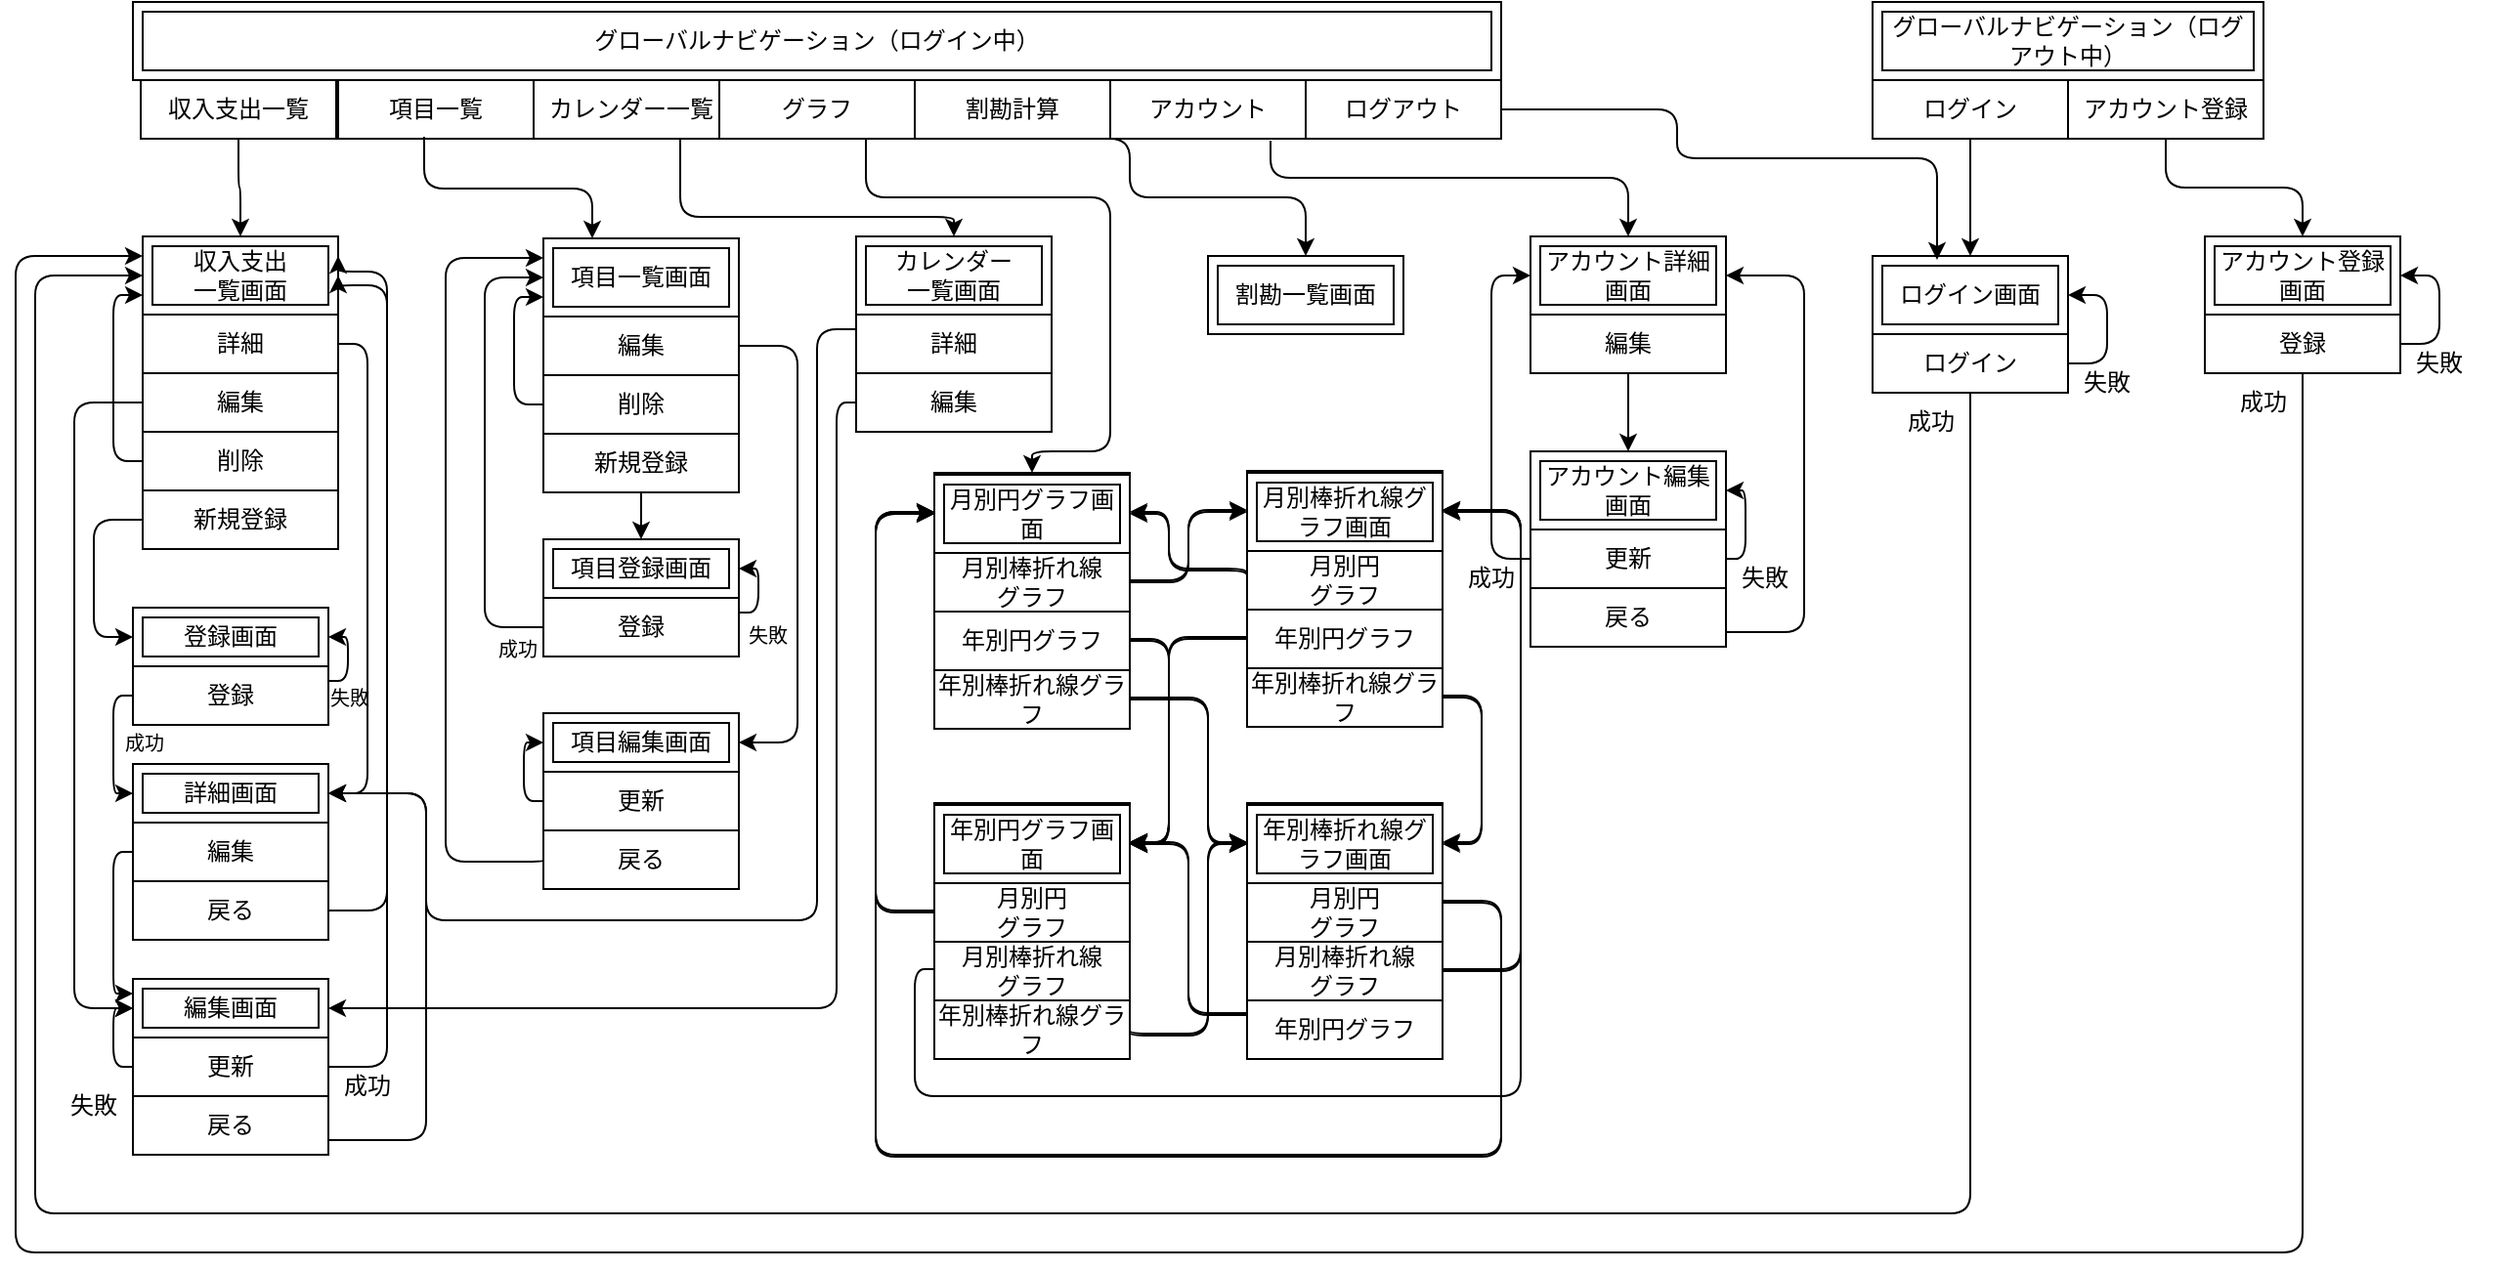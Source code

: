 <mxfile>
    <diagram id="N454-8VAuFk8PnKRWTRi" name="Page-1">
        <mxGraphModel dx="1062" dy="475" grid="1" gridSize="10" guides="1" tooltips="1" connect="1" arrows="1" fold="1" page="1" pageScale="1" pageWidth="850" pageHeight="1100" math="0" shadow="0">
            <root>
                <mxCell id="0"/>
                <mxCell id="1" parent="0"/>
                <mxCell id="13" value="項目一覧" style="whiteSpace=wrap;html=1;align=center;" parent="1" vertex="1">
                    <mxGeometry x="175" y="40" width="100" height="30" as="geometry"/>
                </mxCell>
                <mxCell id="15" value="カレンダー一覧" style="whiteSpace=wrap;html=1;align=center;" parent="1" vertex="1">
                    <mxGeometry x="275" y="40" width="100" height="30" as="geometry"/>
                </mxCell>
                <mxCell id="16" value="グラフ" style="whiteSpace=wrap;html=1;align=center;" parent="1" vertex="1">
                    <mxGeometry x="370" y="40" width="100" height="30" as="geometry"/>
                </mxCell>
                <mxCell id="17" value="アカウント" style="whiteSpace=wrap;html=1;align=center;" parent="1" vertex="1">
                    <mxGeometry x="570" y="40" width="100" height="30" as="geometry"/>
                </mxCell>
                <mxCell id="20" value="詳細" style="whiteSpace=wrap;html=1;align=center;" parent="1" vertex="1">
                    <mxGeometry x="75" y="160" width="100" height="30" as="geometry"/>
                </mxCell>
                <mxCell id="21" value="収入支出&lt;br&gt;一覧画面" style="shape=ext;margin=3;double=1;whiteSpace=wrap;html=1;align=center;" parent="1" vertex="1">
                    <mxGeometry x="75" y="120" width="100" height="40" as="geometry"/>
                </mxCell>
                <mxCell id="23" value="グローバルナビゲーション（ログイン中）" style="shape=ext;margin=3;double=1;whiteSpace=wrap;html=1;align=center;" parent="1" vertex="1">
                    <mxGeometry x="70" width="700" height="40" as="geometry"/>
                </mxCell>
                <mxCell id="24" value="編集" style="whiteSpace=wrap;html=1;align=center;" parent="1" vertex="1">
                    <mxGeometry x="75" y="190" width="100" height="30" as="geometry"/>
                </mxCell>
                <mxCell id="25" value="削除" style="whiteSpace=wrap;html=1;align=center;" parent="1" vertex="1">
                    <mxGeometry x="75" y="220" width="100" height="30" as="geometry"/>
                </mxCell>
                <mxCell id="28" value="編集" style="whiteSpace=wrap;html=1;align=center;" parent="1" vertex="1">
                    <mxGeometry x="70" y="420" width="100" height="30" as="geometry"/>
                </mxCell>
                <mxCell id="29" value="詳細画面" style="shape=ext;margin=3;double=1;whiteSpace=wrap;html=1;align=center;" parent="1" vertex="1">
                    <mxGeometry x="70" y="390" width="100" height="30" as="geometry"/>
                </mxCell>
                <mxCell id="30" value="更新" style="whiteSpace=wrap;html=1;align=center;" parent="1" vertex="1">
                    <mxGeometry x="70" y="530" width="100" height="30" as="geometry"/>
                </mxCell>
                <mxCell id="31" value="編集画面" style="shape=ext;margin=3;double=1;whiteSpace=wrap;html=1;align=center;" parent="1" vertex="1">
                    <mxGeometry x="70" y="500" width="100" height="30" as="geometry"/>
                </mxCell>
                <mxCell id="32" value="戻る" style="whiteSpace=wrap;html=1;align=center;" parent="1" vertex="1">
                    <mxGeometry x="70" y="560" width="100" height="30" as="geometry"/>
                </mxCell>
                <mxCell id="37" value="" style="endArrow=classic;html=1;exitX=0.5;exitY=1;exitDx=0;exitDy=0;entryX=0.5;entryY=0;entryDx=0;entryDy=0;edgeStyle=orthogonalEdgeStyle;" parent="1" source="183" target="21" edge="1">
                    <mxGeometry width="50" height="50" relative="1" as="geometry">
                        <mxPoint x="270" y="290" as="sourcePoint"/>
                        <mxPoint x="320" y="240" as="targetPoint"/>
                    </mxGeometry>
                </mxCell>
                <mxCell id="38" value="" style="endArrow=classic;html=1;exitX=1;exitY=0.5;exitDx=0;exitDy=0;entryX=1;entryY=0.5;entryDx=0;entryDy=0;edgeStyle=orthogonalEdgeStyle;" parent="1" source="20" target="29" edge="1">
                    <mxGeometry width="50" height="50" relative="1" as="geometry">
                        <mxPoint x="235" y="80" as="sourcePoint"/>
                        <mxPoint x="135" y="140" as="targetPoint"/>
                        <Array as="points">
                            <mxPoint x="190" y="175"/>
                            <mxPoint x="190" y="405"/>
                        </Array>
                    </mxGeometry>
                </mxCell>
                <mxCell id="45" value="" style="endArrow=classic;html=1;exitX=1;exitY=0.5;exitDx=0;exitDy=0;entryX=1;entryY=0.5;entryDx=0;entryDy=0;edgeStyle=orthogonalEdgeStyle;" parent="1" source="30" target="21" edge="1">
                    <mxGeometry width="50" height="50" relative="1" as="geometry">
                        <mxPoint x="235" y="80" as="sourcePoint"/>
                        <mxPoint x="135" y="140" as="targetPoint"/>
                        <Array as="points">
                            <mxPoint x="200" y="545"/>
                            <mxPoint x="200" y="145"/>
                        </Array>
                    </mxGeometry>
                </mxCell>
                <mxCell id="46" value="戻る" style="whiteSpace=wrap;html=1;align=center;" parent="1" vertex="1">
                    <mxGeometry x="70" y="450" width="100" height="30" as="geometry"/>
                </mxCell>
                <mxCell id="47" value="" style="endArrow=classic;html=1;exitX=0;exitY=0.5;exitDx=0;exitDy=0;entryX=0;entryY=0.5;entryDx=0;entryDy=0;edgeStyle=orthogonalEdgeStyle;" parent="1" source="24" target="31" edge="1">
                    <mxGeometry width="50" height="50" relative="1" as="geometry">
                        <mxPoint x="235" y="80" as="sourcePoint"/>
                        <mxPoint x="135" y="140" as="targetPoint"/>
                        <Array as="points">
                            <mxPoint x="40" y="205"/>
                            <mxPoint x="40" y="515"/>
                        </Array>
                    </mxGeometry>
                </mxCell>
                <mxCell id="50" value="" style="endArrow=classic;html=1;exitX=0;exitY=0.5;exitDx=0;exitDy=0;entryX=0;entryY=0.25;entryDx=0;entryDy=0;edgeStyle=orthogonalEdgeStyle;" parent="1" source="28" target="31" edge="1">
                    <mxGeometry width="50" height="50" relative="1" as="geometry">
                        <mxPoint x="235" y="110" as="sourcePoint"/>
                        <mxPoint x="135" y="170" as="targetPoint"/>
                    </mxGeometry>
                </mxCell>
                <mxCell id="52" value="" style="endArrow=classic;html=1;exitX=1;exitY=0.5;exitDx=0;exitDy=0;entryX=1;entryY=0.25;entryDx=0;entryDy=0;edgeStyle=orthogonalEdgeStyle;" parent="1" source="46" target="21" edge="1">
                    <mxGeometry width="50" height="50" relative="1" as="geometry">
                        <mxPoint x="235" y="80" as="sourcePoint"/>
                        <mxPoint x="135" y="140" as="targetPoint"/>
                        <Array as="points">
                            <mxPoint x="200" y="465"/>
                            <mxPoint x="200" y="138"/>
                        </Array>
                    </mxGeometry>
                </mxCell>
                <mxCell id="54" value="失敗" style="text;html=1;strokeColor=none;fillColor=none;align=center;verticalAlign=middle;whiteSpace=wrap;rounded=0;" parent="1" vertex="1">
                    <mxGeometry x="20" y="550" width="60" height="30" as="geometry"/>
                </mxCell>
                <mxCell id="56" value="成功" style="text;html=1;strokeColor=none;fillColor=none;align=center;verticalAlign=middle;whiteSpace=wrap;rounded=0;" parent="1" vertex="1">
                    <mxGeometry x="160" y="540" width="60" height="30" as="geometry"/>
                </mxCell>
                <mxCell id="61" value="新規登録" style="whiteSpace=wrap;html=1;align=center;" parent="1" vertex="1">
                    <mxGeometry x="75" y="250" width="100" height="30" as="geometry"/>
                </mxCell>
                <mxCell id="62" value="" style="endArrow=classic;html=1;exitX=0;exitY=0.5;exitDx=0;exitDy=0;entryX=0;entryY=0.5;entryDx=0;entryDy=0;edgeStyle=orthogonalEdgeStyle;" parent="1" source="61" target="58" edge="1">
                    <mxGeometry width="50" height="50" relative="1" as="geometry">
                        <mxPoint x="235" y="80" as="sourcePoint"/>
                        <mxPoint x="135" y="140" as="targetPoint"/>
                        <Array as="points">
                            <mxPoint x="50" y="265"/>
                            <mxPoint x="50" y="325"/>
                        </Array>
                    </mxGeometry>
                </mxCell>
                <mxCell id="63" value="" style="endArrow=classic;html=1;exitX=0;exitY=0.5;exitDx=0;exitDy=0;entryX=0;entryY=0.5;entryDx=0;entryDy=0;edgeStyle=orthogonalEdgeStyle;" parent="1" source="57" target="29" edge="1">
                    <mxGeometry width="50" height="50" relative="1" as="geometry">
                        <mxPoint x="235" y="80" as="sourcePoint"/>
                        <mxPoint x="135" y="140" as="targetPoint"/>
                    </mxGeometry>
                </mxCell>
                <mxCell id="65" value="" style="endArrow=classic;html=1;entryX=1;entryY=0.5;entryDx=0;entryDy=0;edgeStyle=orthogonalEdgeStyle;exitX=1;exitY=0.75;exitDx=0;exitDy=0;" parent="1" source="32" target="29" edge="1">
                    <mxGeometry width="50" height="50" relative="1" as="geometry">
                        <mxPoint x="235" y="510" as="sourcePoint"/>
                        <mxPoint x="135" y="140" as="targetPoint"/>
                        <Array as="points">
                            <mxPoint x="220" y="583"/>
                            <mxPoint x="220" y="405"/>
                        </Array>
                    </mxGeometry>
                </mxCell>
                <mxCell id="66" value="" style="endArrow=classic;html=1;exitX=0;exitY=0.5;exitDx=0;exitDy=0;entryX=0;entryY=0.5;entryDx=0;entryDy=0;edgeStyle=orthogonalEdgeStyle;" parent="1" source="30" target="31" edge="1">
                    <mxGeometry width="50" height="50" relative="1" as="geometry">
                        <mxPoint x="235" y="80" as="sourcePoint"/>
                        <mxPoint x="135" y="140" as="targetPoint"/>
                    </mxGeometry>
                </mxCell>
                <mxCell id="97" value="カレンダー&lt;br&gt;一覧画面" style="shape=ext;margin=3;double=1;whiteSpace=wrap;html=1;align=center;" parent="1" vertex="1">
                    <mxGeometry x="440" y="120" width="100" height="40" as="geometry"/>
                </mxCell>
                <mxCell id="99" value="詳細" style="whiteSpace=wrap;html=1;align=center;" parent="1" vertex="1">
                    <mxGeometry x="440" y="160" width="100" height="30" as="geometry"/>
                </mxCell>
                <mxCell id="101" value="編集" style="whiteSpace=wrap;html=1;align=center;" parent="1" vertex="1">
                    <mxGeometry x="440" y="190" width="100" height="30" as="geometry"/>
                </mxCell>
                <mxCell id="103" value="" style="endArrow=classic;html=1;exitX=0.75;exitY=1;exitDx=0;exitDy=0;edgeStyle=orthogonalEdgeStyle;" parent="1" source="15" target="97" edge="1">
                    <mxGeometry width="50" height="50" relative="1" as="geometry">
                        <mxPoint x="235" y="80" as="sourcePoint"/>
                        <mxPoint x="135" y="130" as="targetPoint"/>
                        <Array as="points">
                            <mxPoint x="350" y="110"/>
                            <mxPoint x="490" y="110"/>
                        </Array>
                    </mxGeometry>
                </mxCell>
                <mxCell id="108" value="" style="endArrow=classic;html=1;exitX=0;exitY=0.25;exitDx=0;exitDy=0;edgeStyle=orthogonalEdgeStyle;entryX=1;entryY=0.5;entryDx=0;entryDy=0;" parent="1" source="99" target="29" edge="1">
                    <mxGeometry width="50" height="50" relative="1" as="geometry">
                        <mxPoint x="335" y="80" as="sourcePoint"/>
                        <mxPoint x="335" y="130" as="targetPoint"/>
                        <Array as="points">
                            <mxPoint x="420" y="168"/>
                            <mxPoint x="420" y="470"/>
                            <mxPoint x="220" y="470"/>
                            <mxPoint x="220" y="405"/>
                        </Array>
                    </mxGeometry>
                </mxCell>
                <mxCell id="109" value="" style="endArrow=classic;html=1;exitX=0;exitY=0.5;exitDx=0;exitDy=0;edgeStyle=orthogonalEdgeStyle;entryX=1;entryY=0.5;entryDx=0;entryDy=0;" parent="1" source="101" target="31" edge="1">
                    <mxGeometry width="50" height="50" relative="1" as="geometry">
                        <mxPoint x="285" y="307.5" as="sourcePoint"/>
                        <mxPoint x="180" y="415" as="targetPoint"/>
                        <Array as="points">
                            <mxPoint x="430" y="205"/>
                            <mxPoint x="430" y="515"/>
                        </Array>
                    </mxGeometry>
                </mxCell>
                <mxCell id="112" value="月別棒折れ線&lt;br&gt;グラフ" style="whiteSpace=wrap;html=1;align=center;" parent="1" vertex="1">
                    <mxGeometry x="480" y="281" width="100" height="30" as="geometry"/>
                </mxCell>
                <mxCell id="113" value="月別円グラフ画面" style="shape=ext;margin=3;double=1;whiteSpace=wrap;html=1;align=center;" parent="1" vertex="1">
                    <mxGeometry x="480" y="241" width="100" height="40" as="geometry"/>
                </mxCell>
                <mxCell id="129" value="ログイン" style="whiteSpace=wrap;html=1;align=center;" parent="1" vertex="1">
                    <mxGeometry x="960" y="170" width="100" height="30" as="geometry"/>
                </mxCell>
                <mxCell id="130" value="ログイン画面" style="shape=ext;margin=3;double=1;whiteSpace=wrap;html=1;align=center;" parent="1" vertex="1">
                    <mxGeometry x="960" y="130" width="100" height="40" as="geometry"/>
                </mxCell>
                <mxCell id="132" value="グローバルナビゲーション（ログアウト中）" style="shape=ext;margin=3;double=1;whiteSpace=wrap;html=1;align=center;" parent="1" vertex="1">
                    <mxGeometry x="960" width="200" height="40" as="geometry"/>
                </mxCell>
                <mxCell id="155" value="" style="edgeStyle=none;html=1;fontSize=10;" parent="1" source="133" target="130" edge="1">
                    <mxGeometry relative="1" as="geometry"/>
                </mxCell>
                <mxCell id="133" value="ログイン" style="whiteSpace=wrap;html=1;align=center;" parent="1" vertex="1">
                    <mxGeometry x="960" y="40" width="100" height="30" as="geometry"/>
                </mxCell>
                <mxCell id="134" value="アカウント登録" style="whiteSpace=wrap;html=1;align=center;" parent="1" vertex="1">
                    <mxGeometry x="1060" y="40" width="100" height="30" as="geometry"/>
                </mxCell>
                <mxCell id="138" value="" style="endArrow=classic;html=1;exitX=1;exitY=0.5;exitDx=0;exitDy=0;edgeStyle=orthogonalEdgeStyle;entryX=1;entryY=0.5;entryDx=0;entryDy=0;" parent="1" source="129" target="130" edge="1">
                    <mxGeometry width="50" height="50" relative="1" as="geometry">
                        <mxPoint x="890" y="90" as="sourcePoint"/>
                        <mxPoint x="1010" y="140" as="targetPoint"/>
                        <Array as="points">
                            <mxPoint x="1080" y="185"/>
                            <mxPoint x="1080" y="150"/>
                        </Array>
                    </mxGeometry>
                </mxCell>
                <mxCell id="139" value="失敗" style="text;html=1;strokeColor=none;fillColor=none;align=center;verticalAlign=middle;whiteSpace=wrap;rounded=0;" parent="1" vertex="1">
                    <mxGeometry x="1050" y="180" width="60" height="30" as="geometry"/>
                </mxCell>
                <mxCell id="140" value="" style="endArrow=classic;html=1;exitX=0.833;exitY=0;exitDx=0;exitDy=0;edgeStyle=orthogonalEdgeStyle;entryX=0;entryY=0.5;entryDx=0;entryDy=0;exitPerimeter=0;" parent="1" source="141" target="21" edge="1">
                    <mxGeometry width="50" height="50" relative="1" as="geometry">
                        <mxPoint x="660" y="80" as="sourcePoint"/>
                        <mxPoint x="685" y="130" as="targetPoint"/>
                        <Array as="points">
                            <mxPoint x="1010" y="620"/>
                            <mxPoint x="20" y="620"/>
                            <mxPoint x="20" y="140"/>
                        </Array>
                    </mxGeometry>
                </mxCell>
                <mxCell id="141" value="成功" style="text;html=1;strokeColor=none;fillColor=none;align=center;verticalAlign=middle;whiteSpace=wrap;rounded=0;" parent="1" vertex="1">
                    <mxGeometry x="960" y="200" width="60" height="30" as="geometry"/>
                </mxCell>
                <mxCell id="142" value="&lt;font style=&quot;font-size: 10px;&quot;&gt;成功&lt;/font&gt;" style="text;html=1;strokeColor=none;fillColor=none;align=center;verticalAlign=middle;whiteSpace=wrap;rounded=0;" parent="1" vertex="1">
                    <mxGeometry x="46" y="364" width="60" height="30" as="geometry"/>
                </mxCell>
                <mxCell id="144" value="&lt;font style=&quot;font-size: 10px;&quot;&gt;失敗&lt;/font&gt;" style="text;html=1;strokeColor=none;fillColor=none;align=center;verticalAlign=middle;whiteSpace=wrap;rounded=0;" parent="1" vertex="1">
                    <mxGeometry x="151" y="341" width="60" height="30" as="geometry"/>
                </mxCell>
                <mxCell id="146" value="ログアウト" style="whiteSpace=wrap;html=1;align=center;" parent="1" vertex="1">
                    <mxGeometry x="670" y="40" width="100" height="30" as="geometry"/>
                </mxCell>
                <mxCell id="147" value="編集" style="whiteSpace=wrap;html=1;align=center;" parent="1" vertex="1">
                    <mxGeometry x="785" y="160" width="100" height="30" as="geometry"/>
                </mxCell>
                <mxCell id="148" value="アカウント詳細画面" style="shape=ext;margin=3;double=1;whiteSpace=wrap;html=1;align=center;" parent="1" vertex="1">
                    <mxGeometry x="785" y="120" width="100" height="40" as="geometry"/>
                </mxCell>
                <mxCell id="151" value="更新" style="whiteSpace=wrap;html=1;align=center;" parent="1" vertex="1">
                    <mxGeometry x="785" y="270" width="100" height="30" as="geometry"/>
                </mxCell>
                <mxCell id="152" value="アカウント編集画面" style="shape=ext;margin=3;double=1;whiteSpace=wrap;html=1;align=center;" parent="1" vertex="1">
                    <mxGeometry x="785" y="230" width="100" height="40" as="geometry"/>
                </mxCell>
                <mxCell id="153" value="戻る" style="whiteSpace=wrap;html=1;align=center;" parent="1" vertex="1">
                    <mxGeometry x="785" y="300" width="100" height="30" as="geometry"/>
                </mxCell>
                <mxCell id="154" value="" style="endArrow=classic;html=1;exitX=0.82;exitY=1.033;exitDx=0;exitDy=0;edgeStyle=orthogonalEdgeStyle;entryX=0.5;entryY=0;entryDx=0;entryDy=0;exitPerimeter=0;" parent="1" source="17" target="148" edge="1">
                    <mxGeometry width="50" height="50" relative="1" as="geometry">
                        <mxPoint x="430" y="80" as="sourcePoint"/>
                        <mxPoint x="503" y="130" as="targetPoint"/>
                        <Array as="points">
                            <mxPoint x="652" y="90"/>
                            <mxPoint x="835" y="90"/>
                        </Array>
                    </mxGeometry>
                </mxCell>
                <mxCell id="157" value="" style="endArrow=classic;html=1;exitX=0.5;exitY=1;exitDx=0;exitDy=0;edgeStyle=orthogonalEdgeStyle;entryX=0.5;entryY=0;entryDx=0;entryDy=0;" parent="1" source="147" target="152" edge="1">
                    <mxGeometry width="50" height="50" relative="1" as="geometry">
                        <mxPoint x="695" y="80" as="sourcePoint"/>
                        <mxPoint x="845" y="130" as="targetPoint"/>
                    </mxGeometry>
                </mxCell>
                <mxCell id="159" value="" style="endArrow=classic;html=1;edgeStyle=orthogonalEdgeStyle;entryX=0;entryY=0.5;entryDx=0;entryDy=0;exitX=0;exitY=0.5;exitDx=0;exitDy=0;" parent="1" source="151" target="148" edge="1">
                    <mxGeometry width="50" height="50" relative="1" as="geometry">
                        <mxPoint x="835" y="200" as="sourcePoint"/>
                        <mxPoint x="845" y="240" as="targetPoint"/>
                        <Array as="points">
                            <mxPoint x="765" y="285"/>
                            <mxPoint x="765" y="140"/>
                        </Array>
                    </mxGeometry>
                </mxCell>
                <mxCell id="160" value="" style="endArrow=classic;html=1;edgeStyle=orthogonalEdgeStyle;entryX=1;entryY=0.5;entryDx=0;entryDy=0;exitX=1;exitY=0.5;exitDx=0;exitDy=0;" parent="1" source="151" target="152" edge="1">
                    <mxGeometry width="50" height="50" relative="1" as="geometry">
                        <mxPoint x="695" y="80" as="sourcePoint"/>
                        <mxPoint x="845" y="130" as="targetPoint"/>
                        <Array as="points">
                            <mxPoint x="895" y="285"/>
                            <mxPoint x="895" y="250"/>
                        </Array>
                    </mxGeometry>
                </mxCell>
                <mxCell id="161" value="" style="endArrow=classic;html=1;exitX=1;exitY=0.75;exitDx=0;exitDy=0;edgeStyle=orthogonalEdgeStyle;entryX=1;entryY=0.5;entryDx=0;entryDy=0;" parent="1" source="153" target="148" edge="1">
                    <mxGeometry width="50" height="50" relative="1" as="geometry">
                        <mxPoint x="695" y="80" as="sourcePoint"/>
                        <mxPoint x="845" y="130" as="targetPoint"/>
                        <Array as="points">
                            <mxPoint x="925" y="323"/>
                            <mxPoint x="925" y="140"/>
                        </Array>
                    </mxGeometry>
                </mxCell>
                <mxCell id="162" value="成功" style="text;html=1;strokeColor=none;fillColor=none;align=center;verticalAlign=middle;whiteSpace=wrap;rounded=0;" parent="1" vertex="1">
                    <mxGeometry x="735" y="280" width="60" height="30" as="geometry"/>
                </mxCell>
                <mxCell id="163" value="失敗" style="text;html=1;strokeColor=none;fillColor=none;align=center;verticalAlign=middle;whiteSpace=wrap;rounded=0;" parent="1" vertex="1">
                    <mxGeometry x="875" y="280" width="60" height="30" as="geometry"/>
                </mxCell>
                <mxCell id="164" value="登録" style="whiteSpace=wrap;html=1;align=center;" parent="1" vertex="1">
                    <mxGeometry x="1130" y="160" width="100" height="30" as="geometry"/>
                </mxCell>
                <mxCell id="165" value="アカウント登録画面" style="shape=ext;margin=3;double=1;whiteSpace=wrap;html=1;align=center;" parent="1" vertex="1">
                    <mxGeometry x="1130" y="120" width="100" height="40" as="geometry"/>
                </mxCell>
                <mxCell id="167" value="" style="endArrow=classic;html=1;exitX=0.5;exitY=1;exitDx=0;exitDy=0;edgeStyle=orthogonalEdgeStyle;entryX=0.5;entryY=0;entryDx=0;entryDy=0;" parent="1" source="134" target="165" edge="1">
                    <mxGeometry width="50" height="50" relative="1" as="geometry">
                        <mxPoint x="680" y="80" as="sourcePoint"/>
                        <mxPoint x="830" y="130" as="targetPoint"/>
                    </mxGeometry>
                </mxCell>
                <mxCell id="168" value="" style="endArrow=classic;html=1;exitX=1;exitY=0.5;exitDx=0;exitDy=0;edgeStyle=orthogonalEdgeStyle;entryX=0.33;entryY=0.05;entryDx=0;entryDy=0;entryPerimeter=0;" parent="1" source="146" target="130" edge="1">
                    <mxGeometry width="50" height="50" relative="1" as="geometry">
                        <mxPoint x="530" y="80" as="sourcePoint"/>
                        <mxPoint x="680" y="130" as="targetPoint"/>
                        <Array as="points">
                            <mxPoint x="860" y="55"/>
                            <mxPoint x="860" y="80"/>
                            <mxPoint x="993" y="80"/>
                        </Array>
                    </mxGeometry>
                </mxCell>
                <mxCell id="171" value="" style="endArrow=classic;html=1;exitX=1;exitY=0.5;exitDx=0;exitDy=0;edgeStyle=orthogonalEdgeStyle;entryX=1;entryY=0.5;entryDx=0;entryDy=0;" parent="1" edge="1">
                    <mxGeometry width="50" height="50" relative="1" as="geometry">
                        <mxPoint x="1230" y="175" as="sourcePoint"/>
                        <mxPoint x="1230" y="140" as="targetPoint"/>
                        <Array as="points">
                            <mxPoint x="1250" y="175"/>
                            <mxPoint x="1250" y="140"/>
                        </Array>
                    </mxGeometry>
                </mxCell>
                <mxCell id="172" value="失敗" style="text;html=1;strokeColor=none;fillColor=none;align=center;verticalAlign=middle;whiteSpace=wrap;rounded=0;" parent="1" vertex="1">
                    <mxGeometry x="1220" y="170" width="60" height="30" as="geometry"/>
                </mxCell>
                <mxCell id="173" value="" style="endArrow=classic;html=1;exitX=0.5;exitY=1;exitDx=0;exitDy=0;edgeStyle=orthogonalEdgeStyle;entryX=0;entryY=0.25;entryDx=0;entryDy=0;" parent="1" source="164" target="21" edge="1">
                    <mxGeometry width="50" height="50" relative="1" as="geometry">
                        <mxPoint x="670" y="90" as="sourcePoint"/>
                        <mxPoint x="85" y="150" as="targetPoint"/>
                        <Array as="points">
                            <mxPoint x="1180" y="640"/>
                            <mxPoint x="10" y="640"/>
                            <mxPoint x="10" y="130"/>
                        </Array>
                    </mxGeometry>
                </mxCell>
                <mxCell id="174" value="成功" style="text;html=1;strokeColor=none;fillColor=none;align=center;verticalAlign=middle;whiteSpace=wrap;rounded=0;" parent="1" vertex="1">
                    <mxGeometry x="1130" y="190" width="60" height="30" as="geometry"/>
                </mxCell>
                <mxCell id="175" value="" style="endArrow=classic;html=1;exitX=0;exitY=0.5;exitDx=0;exitDy=0;entryX=0;entryY=0.75;entryDx=0;entryDy=0;edgeStyle=orthogonalEdgeStyle;" parent="1" source="25" target="21" edge="1">
                    <mxGeometry width="50" height="50" relative="1" as="geometry">
                        <mxPoint x="235" y="80" as="sourcePoint"/>
                        <mxPoint x="135" y="130" as="targetPoint"/>
                        <Array as="points">
                            <mxPoint x="60" y="235"/>
                            <mxPoint x="60" y="150"/>
                        </Array>
                    </mxGeometry>
                </mxCell>
                <mxCell id="183" value="収入支出一覧" style="whiteSpace=wrap;html=1;align=center;" parent="1" vertex="1">
                    <mxGeometry x="74" y="40" width="100" height="30" as="geometry"/>
                </mxCell>
                <mxCell id="57" value="登録" style="whiteSpace=wrap;html=1;align=center;" parent="1" vertex="1">
                    <mxGeometry x="70" y="340" width="100" height="30" as="geometry"/>
                </mxCell>
                <mxCell id="58" value="登録画面" style="shape=ext;margin=3;double=1;whiteSpace=wrap;html=1;align=center;" parent="1" vertex="1">
                    <mxGeometry x="70" y="310" width="100" height="30" as="geometry"/>
                </mxCell>
                <mxCell id="143" value="" style="endArrow=classic;html=1;exitX=1;exitY=0.25;exitDx=0;exitDy=0;entryX=1;entryY=0.5;entryDx=0;entryDy=0;edgeStyle=orthogonalEdgeStyle;" parent="1" source="57" target="58" edge="1">
                    <mxGeometry width="50" height="50" relative="1" as="geometry">
                        <mxPoint x="235" y="80" as="sourcePoint"/>
                        <mxPoint x="135" y="130" as="targetPoint"/>
                    </mxGeometry>
                </mxCell>
                <mxCell id="186" value="項目一覧画面" style="shape=ext;margin=3;double=1;whiteSpace=wrap;html=1;align=center;" parent="1" vertex="1">
                    <mxGeometry x="280" y="121" width="100" height="40" as="geometry"/>
                </mxCell>
                <mxCell id="187" value="編集" style="whiteSpace=wrap;html=1;align=center;" parent="1" vertex="1">
                    <mxGeometry x="280" y="161" width="100" height="30" as="geometry"/>
                </mxCell>
                <mxCell id="188" value="削除" style="whiteSpace=wrap;html=1;align=center;" parent="1" vertex="1">
                    <mxGeometry x="280" y="191" width="100" height="30" as="geometry"/>
                </mxCell>
                <mxCell id="191" value="更新" style="whiteSpace=wrap;html=1;align=center;" parent="1" vertex="1">
                    <mxGeometry x="280" y="394" width="100" height="30" as="geometry"/>
                </mxCell>
                <mxCell id="192" value="項目編集画面" style="shape=ext;margin=3;double=1;whiteSpace=wrap;html=1;align=center;" parent="1" vertex="1">
                    <mxGeometry x="280" y="364" width="100" height="30" as="geometry"/>
                </mxCell>
                <mxCell id="193" value="戻る" style="whiteSpace=wrap;html=1;align=center;" parent="1" vertex="1">
                    <mxGeometry x="280" y="424" width="100" height="30" as="geometry"/>
                </mxCell>
                <mxCell id="195" value="" style="endArrow=classic;html=1;entryX=0;entryY=0.25;entryDx=0;entryDy=0;edgeStyle=orthogonalEdgeStyle;exitX=0;exitY=0.5;exitDx=0;exitDy=0;" parent="1" source="193" target="186" edge="1">
                    <mxGeometry width="50" height="50" relative="1" as="geometry">
                        <mxPoint x="280" y="454" as="sourcePoint"/>
                        <mxPoint x="340" y="171" as="targetPoint"/>
                        <Array as="points">
                            <mxPoint x="280" y="440"/>
                            <mxPoint x="230" y="440"/>
                            <mxPoint x="230" y="131"/>
                        </Array>
                    </mxGeometry>
                </mxCell>
                <mxCell id="196" value="新規登録" style="whiteSpace=wrap;html=1;align=center;" parent="1" vertex="1">
                    <mxGeometry x="280" y="221" width="100" height="30" as="geometry"/>
                </mxCell>
                <mxCell id="197" value="" style="endArrow=classic;html=1;exitX=0;exitY=0.5;exitDx=0;exitDy=0;entryX=0;entryY=0.5;entryDx=0;entryDy=0;edgeStyle=orthogonalEdgeStyle;" parent="1" source="200" target="186" edge="1">
                    <mxGeometry width="50" height="50" relative="1" as="geometry">
                        <mxPoint x="440" y="81" as="sourcePoint"/>
                        <mxPoint x="275" y="406" as="targetPoint"/>
                        <Array as="points">
                            <mxPoint x="250" y="320"/>
                            <mxPoint x="250" y="141"/>
                        </Array>
                    </mxGeometry>
                </mxCell>
                <mxCell id="198" value="" style="endArrow=classic;html=1;exitX=0;exitY=0.5;exitDx=0;exitDy=0;entryX=0;entryY=0.5;entryDx=0;entryDy=0;edgeStyle=orthogonalEdgeStyle;" parent="1" source="191" target="192" edge="1">
                    <mxGeometry width="50" height="50" relative="1" as="geometry">
                        <mxPoint x="445" y="-56" as="sourcePoint"/>
                        <mxPoint x="345" y="4" as="targetPoint"/>
                    </mxGeometry>
                </mxCell>
                <mxCell id="199" value="" style="endArrow=classic;html=1;exitX=0;exitY=0.5;exitDx=0;exitDy=0;entryX=0;entryY=0.75;entryDx=0;entryDy=0;edgeStyle=orthogonalEdgeStyle;" parent="1" source="188" target="186" edge="1">
                    <mxGeometry width="50" height="50" relative="1" as="geometry">
                        <mxPoint x="440" y="81" as="sourcePoint"/>
                        <mxPoint x="340" y="131" as="targetPoint"/>
                        <Array as="points">
                            <mxPoint x="265" y="206"/>
                            <mxPoint x="265" y="151"/>
                        </Array>
                    </mxGeometry>
                </mxCell>
                <mxCell id="200" value="登録" style="whiteSpace=wrap;html=1;align=center;" parent="1" vertex="1">
                    <mxGeometry x="280" y="305" width="100" height="30" as="geometry"/>
                </mxCell>
                <mxCell id="201" value="項目登録画面" style="shape=ext;margin=3;double=1;whiteSpace=wrap;html=1;align=center;" parent="1" vertex="1">
                    <mxGeometry x="280" y="275" width="100" height="30" as="geometry"/>
                </mxCell>
                <mxCell id="202" value="" style="endArrow=classic;html=1;exitX=1;exitY=0.25;exitDx=0;exitDy=0;entryX=1;entryY=0.5;entryDx=0;entryDy=0;edgeStyle=orthogonalEdgeStyle;" parent="1" source="200" target="201" edge="1">
                    <mxGeometry width="50" height="50" relative="1" as="geometry">
                        <mxPoint x="440" y="81" as="sourcePoint"/>
                        <mxPoint x="340" y="131" as="targetPoint"/>
                    </mxGeometry>
                </mxCell>
                <mxCell id="203" value="" style="endArrow=classic;html=1;exitX=0.44;exitY=0.967;exitDx=0;exitDy=0;entryX=0.25;entryY=0;entryDx=0;entryDy=0;edgeStyle=orthogonalEdgeStyle;exitPerimeter=0;" parent="1" source="13" target="186" edge="1">
                    <mxGeometry width="50" height="50" relative="1" as="geometry">
                        <mxPoint x="134" y="80" as="sourcePoint"/>
                        <mxPoint x="135" y="130" as="targetPoint"/>
                    </mxGeometry>
                </mxCell>
                <mxCell id="204" value="&lt;font style=&quot;font-size: 10px;&quot;&gt;成功&lt;/font&gt;" style="text;html=1;strokeColor=none;fillColor=none;align=center;verticalAlign=middle;whiteSpace=wrap;rounded=0;" parent="1" vertex="1">
                    <mxGeometry x="237" y="316" width="60" height="30" as="geometry"/>
                </mxCell>
                <mxCell id="205" value="&lt;font style=&quot;font-size: 10px;&quot;&gt;失敗&lt;/font&gt;" style="text;html=1;strokeColor=none;fillColor=none;align=center;verticalAlign=middle;whiteSpace=wrap;rounded=0;" parent="1" vertex="1">
                    <mxGeometry x="365" y="308.5" width="60" height="30" as="geometry"/>
                </mxCell>
                <mxCell id="208" value="" style="endArrow=classic;html=1;exitX=0.5;exitY=1;exitDx=0;exitDy=0;entryX=0.5;entryY=0;entryDx=0;entryDy=0;edgeStyle=orthogonalEdgeStyle;" parent="1" source="196" target="201" edge="1">
                    <mxGeometry width="50" height="50" relative="1" as="geometry">
                        <mxPoint x="229" y="79.01" as="sourcePoint"/>
                        <mxPoint x="315" y="131" as="targetPoint"/>
                    </mxGeometry>
                </mxCell>
                <mxCell id="209" value="" style="endArrow=classic;html=1;exitX=1;exitY=0.5;exitDx=0;exitDy=0;entryX=1;entryY=0.5;entryDx=0;entryDy=0;edgeStyle=orthogonalEdgeStyle;" parent="1" source="187" target="192" edge="1">
                    <mxGeometry width="50" height="50" relative="1" as="geometry">
                        <mxPoint x="229" y="79.01" as="sourcePoint"/>
                        <mxPoint x="315" y="131" as="targetPoint"/>
                        <Array as="points">
                            <mxPoint x="410" y="176"/>
                            <mxPoint x="410" y="379"/>
                        </Array>
                    </mxGeometry>
                </mxCell>
                <mxCell id="222" value="割勘計算" style="whiteSpace=wrap;html=1;align=center;" parent="1" vertex="1">
                    <mxGeometry x="470" y="40" width="100" height="30" as="geometry"/>
                </mxCell>
                <mxCell id="223" value="割勘一覧画面" style="shape=ext;margin=3;double=1;whiteSpace=wrap;html=1;align=center;" parent="1" vertex="1">
                    <mxGeometry x="620" y="130" width="100" height="40" as="geometry"/>
                </mxCell>
                <mxCell id="225" value="" style="endArrow=classic;html=1;exitX=0.5;exitY=1;exitDx=0;exitDy=0;edgeStyle=orthogonalEdgeStyle;entryX=0.5;entryY=0;entryDx=0;entryDy=0;" parent="1" source="222" target="223" edge="1">
                    <mxGeometry width="50" height="50" relative="1" as="geometry">
                        <mxPoint x="360" y="80" as="sourcePoint"/>
                        <mxPoint x="500" y="130" as="targetPoint"/>
                        <Array as="points">
                            <mxPoint x="580" y="70"/>
                            <mxPoint x="580" y="100"/>
                            <mxPoint x="670" y="100"/>
                        </Array>
                    </mxGeometry>
                </mxCell>
                <mxCell id="227" value="年別円グラフ" style="whiteSpace=wrap;html=1;align=center;" vertex="1" parent="1">
                    <mxGeometry x="480" y="311" width="100" height="30" as="geometry"/>
                </mxCell>
                <mxCell id="228" value="年別棒折れ線グラフ" style="whiteSpace=wrap;html=1;align=center;" vertex="1" parent="1">
                    <mxGeometry x="480" y="341" width="100" height="30" as="geometry"/>
                </mxCell>
                <mxCell id="229" value="月別円&lt;br&gt;グラフ" style="whiteSpace=wrap;html=1;align=center;" vertex="1" parent="1">
                    <mxGeometry x="480" y="450" width="100" height="30" as="geometry"/>
                </mxCell>
                <mxCell id="230" value="年別円グラフ画面" style="shape=ext;margin=3;double=1;whiteSpace=wrap;html=1;align=center;" vertex="1" parent="1">
                    <mxGeometry x="480" y="410" width="100" height="40" as="geometry"/>
                </mxCell>
                <mxCell id="231" value="月別棒折れ線&lt;br&gt;グラフ" style="whiteSpace=wrap;html=1;align=center;" vertex="1" parent="1">
                    <mxGeometry x="480" y="480" width="100" height="30" as="geometry"/>
                </mxCell>
                <mxCell id="232" value="年別棒折れ線グラフ" style="whiteSpace=wrap;html=1;align=center;" vertex="1" parent="1">
                    <mxGeometry x="480" y="510" width="100" height="30" as="geometry"/>
                </mxCell>
                <mxCell id="233" value="月別円&lt;br&gt;グラフ" style="whiteSpace=wrap;html=1;align=center;" vertex="1" parent="1">
                    <mxGeometry x="640" y="450" width="100" height="30" as="geometry"/>
                </mxCell>
                <mxCell id="234" value="年別棒折れ線グラフ画面" style="shape=ext;margin=3;double=1;whiteSpace=wrap;html=1;align=center;" vertex="1" parent="1">
                    <mxGeometry x="640" y="410" width="100" height="40" as="geometry"/>
                </mxCell>
                <mxCell id="235" value="月別棒折れ線&lt;br&gt;グラフ" style="whiteSpace=wrap;html=1;align=center;" vertex="1" parent="1">
                    <mxGeometry x="640" y="480" width="100" height="30" as="geometry"/>
                </mxCell>
                <mxCell id="236" value="年別円グラフ" style="whiteSpace=wrap;html=1;align=center;" vertex="1" parent="1">
                    <mxGeometry x="640" y="510" width="100" height="30" as="geometry"/>
                </mxCell>
                <mxCell id="237" value="月別円&lt;br&gt;グラフ" style="whiteSpace=wrap;html=1;align=center;" vertex="1" parent="1">
                    <mxGeometry x="640" y="280" width="100" height="30" as="geometry"/>
                </mxCell>
                <mxCell id="238" value="月別棒折れ線グラフ画面" style="shape=ext;margin=3;double=1;whiteSpace=wrap;html=1;align=center;" vertex="1" parent="1">
                    <mxGeometry x="640" y="240" width="100" height="40" as="geometry"/>
                </mxCell>
                <mxCell id="239" value="年別円グラフ" style="whiteSpace=wrap;html=1;align=center;" vertex="1" parent="1">
                    <mxGeometry x="640" y="310" width="100" height="30" as="geometry"/>
                </mxCell>
                <mxCell id="240" value="年別棒折れ線グラフ" style="whiteSpace=wrap;html=1;align=center;" vertex="1" parent="1">
                    <mxGeometry x="640" y="340" width="100" height="30" as="geometry"/>
                </mxCell>
                <mxCell id="241" value="" style="endArrow=classic;html=1;exitX=0.75;exitY=1;exitDx=0;exitDy=0;edgeStyle=orthogonalEdgeStyle;entryX=0.5;entryY=0;entryDx=0;entryDy=0;" edge="1" parent="1" source="16" target="113">
                    <mxGeometry width="50" height="50" relative="1" as="geometry">
                        <mxPoint x="360" y="80" as="sourcePoint"/>
                        <mxPoint x="500" y="130" as="targetPoint"/>
                        <Array as="points">
                            <mxPoint x="445" y="100"/>
                            <mxPoint x="570" y="100"/>
                            <mxPoint x="570" y="230"/>
                            <mxPoint x="530" y="230"/>
                        </Array>
                    </mxGeometry>
                </mxCell>
                <mxCell id="244" value="" style="endArrow=classic;html=1;exitX=1;exitY=0.5;exitDx=0;exitDy=0;edgeStyle=orthogonalEdgeStyle;entryX=0;entryY=0.5;entryDx=0;entryDy=0;" edge="1" parent="1" source="112" target="238">
                    <mxGeometry width="50" height="50" relative="1" as="geometry">
                        <mxPoint x="780" y="65" as="sourcePoint"/>
                        <mxPoint x="1003" y="142" as="targetPoint"/>
                        <Array as="points">
                            <mxPoint x="610" y="296"/>
                            <mxPoint x="610" y="260"/>
                        </Array>
                    </mxGeometry>
                </mxCell>
                <mxCell id="246" value="" style="endArrow=classic;html=1;exitX=1;exitY=0.5;exitDx=0;exitDy=0;edgeStyle=orthogonalEdgeStyle;entryX=1;entryY=0.5;entryDx=0;entryDy=0;" edge="1" parent="1" source="227" target="230">
                    <mxGeometry width="50" height="50" relative="1" as="geometry">
                        <mxPoint x="590" y="306" as="sourcePoint"/>
                        <mxPoint x="650" y="270" as="targetPoint"/>
                        <Array as="points">
                            <mxPoint x="600" y="326"/>
                            <mxPoint x="600" y="430"/>
                        </Array>
                    </mxGeometry>
                </mxCell>
                <mxCell id="247" value="" style="endArrow=classic;html=1;exitX=1;exitY=0.5;exitDx=0;exitDy=0;edgeStyle=orthogonalEdgeStyle;entryX=0;entryY=0.5;entryDx=0;entryDy=0;" edge="1" parent="1" source="228" target="234">
                    <mxGeometry width="50" height="50" relative="1" as="geometry">
                        <mxPoint x="590" y="336" as="sourcePoint"/>
                        <mxPoint x="590" y="440" as="targetPoint"/>
                        <Array as="points">
                            <mxPoint x="620" y="356"/>
                            <mxPoint x="620" y="430"/>
                        </Array>
                    </mxGeometry>
                </mxCell>
                <mxCell id="248" value="" style="endArrow=classic;html=1;exitX=0;exitY=0.5;exitDx=0;exitDy=0;edgeStyle=orthogonalEdgeStyle;entryX=1;entryY=0.5;entryDx=0;entryDy=0;" edge="1" parent="1" source="237" target="113">
                    <mxGeometry width="50" height="50" relative="1" as="geometry">
                        <mxPoint x="590" y="366" as="sourcePoint"/>
                        <mxPoint x="650" y="440" as="targetPoint"/>
                        <Array as="points">
                            <mxPoint x="640" y="290"/>
                            <mxPoint x="600" y="290"/>
                            <mxPoint x="600" y="261"/>
                        </Array>
                    </mxGeometry>
                </mxCell>
                <mxCell id="250" value="" style="endArrow=classic;html=1;exitX=0;exitY=0.5;exitDx=0;exitDy=0;edgeStyle=orthogonalEdgeStyle;entryX=1;entryY=0.5;entryDx=0;entryDy=0;" edge="1" parent="1" source="239" target="230">
                    <mxGeometry width="50" height="50" relative="1" as="geometry">
                        <mxPoint x="590" y="336" as="sourcePoint"/>
                        <mxPoint x="590" y="440" as="targetPoint"/>
                        <Array as="points">
                            <mxPoint x="600" y="325"/>
                            <mxPoint x="600" y="430"/>
                        </Array>
                    </mxGeometry>
                </mxCell>
                <mxCell id="251" value="" style="endArrow=classic;html=1;exitX=1;exitY=0.5;exitDx=0;exitDy=0;edgeStyle=orthogonalEdgeStyle;entryX=1;entryY=0.5;entryDx=0;entryDy=0;" edge="1" parent="1" source="240" target="234">
                    <mxGeometry width="50" height="50" relative="1" as="geometry">
                        <mxPoint x="590" y="306" as="sourcePoint"/>
                        <mxPoint x="650" y="270" as="targetPoint"/>
                        <Array as="points">
                            <mxPoint x="760" y="355"/>
                            <mxPoint x="760" y="430"/>
                        </Array>
                    </mxGeometry>
                </mxCell>
                <mxCell id="252" value="" style="endArrow=classic;html=1;edgeStyle=orthogonalEdgeStyle;entryX=0;entryY=0.5;entryDx=0;entryDy=0;" edge="1" parent="1" target="113">
                    <mxGeometry width="50" height="50" relative="1" as="geometry">
                        <mxPoint x="740" y="460" as="sourcePoint"/>
                        <mxPoint x="750" y="540" as="targetPoint"/>
                        <Array as="points">
                            <mxPoint x="740" y="460"/>
                            <mxPoint x="770" y="460"/>
                            <mxPoint x="770" y="590"/>
                            <mxPoint x="450" y="590"/>
                            <mxPoint x="450" y="261"/>
                        </Array>
                    </mxGeometry>
                </mxCell>
                <mxCell id="255" value="" style="endArrow=classic;html=1;exitX=0;exitY=0.5;exitDx=0;exitDy=0;edgeStyle=orthogonalEdgeStyle;entryX=0;entryY=0.5;entryDx=0;entryDy=0;" edge="1" parent="1" source="229" target="113">
                    <mxGeometry width="50" height="50" relative="1" as="geometry">
                        <mxPoint x="590" y="366" as="sourcePoint"/>
                        <mxPoint x="650" y="440" as="targetPoint"/>
                        <Array as="points">
                            <mxPoint x="450" y="465"/>
                            <mxPoint x="450" y="261"/>
                        </Array>
                    </mxGeometry>
                </mxCell>
                <mxCell id="256" value="" style="endArrow=classic;html=1;edgeStyle=orthogonalEdgeStyle;entryX=1;entryY=0.5;entryDx=0;entryDy=0;exitX=1;exitY=0.5;exitDx=0;exitDy=0;" edge="1" parent="1" source="235" target="238">
                    <mxGeometry width="50" height="50" relative="1" as="geometry">
                        <mxPoint x="750" y="470" as="sourcePoint"/>
                        <mxPoint x="490" y="271" as="targetPoint"/>
                        <Array as="points">
                            <mxPoint x="780" y="495"/>
                            <mxPoint x="780" y="260"/>
                        </Array>
                    </mxGeometry>
                </mxCell>
                <mxCell id="259" value="" style="endArrow=classic;html=1;edgeStyle=orthogonalEdgeStyle;exitX=0;exitY=0.5;exitDx=0;exitDy=0;" edge="1" parent="1" source="231">
                    <mxGeometry width="50" height="50" relative="1" as="geometry">
                        <mxPoint x="750" y="505" as="sourcePoint"/>
                        <mxPoint x="740" y="260" as="targetPoint"/>
                        <Array as="points">
                            <mxPoint x="470" y="495"/>
                            <mxPoint x="470" y="560"/>
                            <mxPoint x="780" y="560"/>
                            <mxPoint x="780" y="260"/>
                        </Array>
                    </mxGeometry>
                </mxCell>
                <mxCell id="260" value="" style="endArrow=classic;html=1;exitX=0;exitY=0.25;exitDx=0;exitDy=0;edgeStyle=orthogonalEdgeStyle;entryX=1;entryY=0.5;entryDx=0;entryDy=0;" edge="1" parent="1" source="236" target="230">
                    <mxGeometry width="50" height="50" relative="1" as="geometry">
                        <mxPoint x="590" y="366" as="sourcePoint"/>
                        <mxPoint x="620" y="440" as="targetPoint"/>
                        <Array as="points">
                            <mxPoint x="610" y="518"/>
                            <mxPoint x="610" y="430"/>
                        </Array>
                    </mxGeometry>
                </mxCell>
                <mxCell id="261" value="" style="endArrow=classic;html=1;exitX=1;exitY=0.5;exitDx=0;exitDy=0;edgeStyle=orthogonalEdgeStyle;entryX=0;entryY=0.5;entryDx=0;entryDy=0;" edge="1" parent="1" source="232" target="234">
                    <mxGeometry width="50" height="50" relative="1" as="geometry">
                        <mxPoint x="650" y="527.5" as="sourcePoint"/>
                        <mxPoint x="590" y="440" as="targetPoint"/>
                        <Array as="points">
                            <mxPoint x="580" y="528"/>
                            <mxPoint x="620" y="528"/>
                            <mxPoint x="620" y="430"/>
                        </Array>
                    </mxGeometry>
                </mxCell>
                <mxCell id="262" value="月別棒折れ線&lt;br&gt;グラフ" style="whiteSpace=wrap;html=1;align=center;" vertex="1" parent="1">
                    <mxGeometry x="480" y="282" width="100" height="30" as="geometry"/>
                </mxCell>
                <mxCell id="263" value="月別円グラフ画面" style="shape=ext;margin=3;double=1;whiteSpace=wrap;html=1;align=center;" vertex="1" parent="1">
                    <mxGeometry x="480" y="242" width="100" height="40" as="geometry"/>
                </mxCell>
                <mxCell id="265" value="年別円グラフ" style="whiteSpace=wrap;html=1;align=center;" vertex="1" parent="1">
                    <mxGeometry x="480" y="312" width="100" height="30" as="geometry"/>
                </mxCell>
                <mxCell id="266" value="年別棒折れ線グラフ" style="whiteSpace=wrap;html=1;align=center;" vertex="1" parent="1">
                    <mxGeometry x="480" y="342" width="100" height="30" as="geometry"/>
                </mxCell>
                <mxCell id="267" value="月別円&lt;br&gt;グラフ" style="whiteSpace=wrap;html=1;align=center;" vertex="1" parent="1">
                    <mxGeometry x="480" y="451" width="100" height="30" as="geometry"/>
                </mxCell>
                <mxCell id="268" value="年別円グラフ画面" style="shape=ext;margin=3;double=1;whiteSpace=wrap;html=1;align=center;" vertex="1" parent="1">
                    <mxGeometry x="480" y="411" width="100" height="40" as="geometry"/>
                </mxCell>
                <mxCell id="269" value="月別棒折れ線&lt;br&gt;グラフ" style="whiteSpace=wrap;html=1;align=center;" vertex="1" parent="1">
                    <mxGeometry x="480" y="481" width="100" height="30" as="geometry"/>
                </mxCell>
                <mxCell id="270" value="年別棒折れ線グラフ" style="whiteSpace=wrap;html=1;align=center;" vertex="1" parent="1">
                    <mxGeometry x="480" y="511" width="100" height="30" as="geometry"/>
                </mxCell>
                <mxCell id="271" value="月別円&lt;br&gt;グラフ" style="whiteSpace=wrap;html=1;align=center;" vertex="1" parent="1">
                    <mxGeometry x="640" y="451" width="100" height="30" as="geometry"/>
                </mxCell>
                <mxCell id="272" value="年別棒折れ線グラフ画面" style="shape=ext;margin=3;double=1;whiteSpace=wrap;html=1;align=center;" vertex="1" parent="1">
                    <mxGeometry x="640" y="411" width="100" height="40" as="geometry"/>
                </mxCell>
                <mxCell id="273" value="月別棒折れ線&lt;br&gt;グラフ" style="whiteSpace=wrap;html=1;align=center;" vertex="1" parent="1">
                    <mxGeometry x="640" y="481" width="100" height="30" as="geometry"/>
                </mxCell>
                <mxCell id="274" value="年別円グラフ" style="whiteSpace=wrap;html=1;align=center;" vertex="1" parent="1">
                    <mxGeometry x="640" y="511" width="100" height="30" as="geometry"/>
                </mxCell>
                <mxCell id="275" value="月別円&lt;br&gt;グラフ" style="whiteSpace=wrap;html=1;align=center;" vertex="1" parent="1">
                    <mxGeometry x="640" y="281" width="100" height="30" as="geometry"/>
                </mxCell>
                <mxCell id="276" value="月別棒折れ線グラフ画面" style="shape=ext;margin=3;double=1;whiteSpace=wrap;html=1;align=center;" vertex="1" parent="1">
                    <mxGeometry x="640" y="241" width="100" height="40" as="geometry"/>
                </mxCell>
                <mxCell id="277" value="年別円グラフ" style="whiteSpace=wrap;html=1;align=center;" vertex="1" parent="1">
                    <mxGeometry x="640" y="311" width="100" height="30" as="geometry"/>
                </mxCell>
                <mxCell id="278" value="年別棒折れ線グラフ" style="whiteSpace=wrap;html=1;align=center;" vertex="1" parent="1">
                    <mxGeometry x="640" y="341" width="100" height="30" as="geometry"/>
                </mxCell>
                <mxCell id="279" value="" style="endArrow=classic;html=1;exitX=1;exitY=0.5;exitDx=0;exitDy=0;edgeStyle=orthogonalEdgeStyle;entryX=0;entryY=0.5;entryDx=0;entryDy=0;" edge="1" source="262" target="276" parent="1">
                    <mxGeometry width="50" height="50" relative="1" as="geometry">
                        <mxPoint x="780" y="66" as="sourcePoint"/>
                        <mxPoint x="1003" y="143" as="targetPoint"/>
                        <Array as="points">
                            <mxPoint x="610" y="297"/>
                            <mxPoint x="610" y="261"/>
                        </Array>
                    </mxGeometry>
                </mxCell>
                <mxCell id="280" value="" style="endArrow=classic;html=1;exitX=1;exitY=0.5;exitDx=0;exitDy=0;edgeStyle=orthogonalEdgeStyle;entryX=1;entryY=0.5;entryDx=0;entryDy=0;" edge="1" source="265" target="268" parent="1">
                    <mxGeometry width="50" height="50" relative="1" as="geometry">
                        <mxPoint x="590" y="307" as="sourcePoint"/>
                        <mxPoint x="650" y="271" as="targetPoint"/>
                        <Array as="points">
                            <mxPoint x="600" y="327"/>
                            <mxPoint x="600" y="431"/>
                        </Array>
                    </mxGeometry>
                </mxCell>
                <mxCell id="281" value="" style="endArrow=classic;html=1;exitX=1;exitY=0.5;exitDx=0;exitDy=0;edgeStyle=orthogonalEdgeStyle;entryX=0;entryY=0.5;entryDx=0;entryDy=0;" edge="1" source="266" target="272" parent="1">
                    <mxGeometry width="50" height="50" relative="1" as="geometry">
                        <mxPoint x="590" y="337" as="sourcePoint"/>
                        <mxPoint x="590" y="441" as="targetPoint"/>
                        <Array as="points">
                            <mxPoint x="620" y="357"/>
                            <mxPoint x="620" y="431"/>
                        </Array>
                    </mxGeometry>
                </mxCell>
                <mxCell id="282" value="" style="endArrow=classic;html=1;exitX=0;exitY=0.5;exitDx=0;exitDy=0;edgeStyle=orthogonalEdgeStyle;entryX=1;entryY=0.5;entryDx=0;entryDy=0;" edge="1" source="275" target="263" parent="1">
                    <mxGeometry width="50" height="50" relative="1" as="geometry">
                        <mxPoint x="590" y="367" as="sourcePoint"/>
                        <mxPoint x="650" y="441" as="targetPoint"/>
                        <Array as="points">
                            <mxPoint x="640" y="291"/>
                            <mxPoint x="600" y="291"/>
                            <mxPoint x="600" y="262"/>
                        </Array>
                    </mxGeometry>
                </mxCell>
                <mxCell id="283" value="" style="endArrow=classic;html=1;exitX=0;exitY=0.5;exitDx=0;exitDy=0;edgeStyle=orthogonalEdgeStyle;entryX=1;entryY=0.5;entryDx=0;entryDy=0;" edge="1" source="277" target="268" parent="1">
                    <mxGeometry width="50" height="50" relative="1" as="geometry">
                        <mxPoint x="590" y="337" as="sourcePoint"/>
                        <mxPoint x="590" y="441" as="targetPoint"/>
                        <Array as="points">
                            <mxPoint x="600" y="326"/>
                            <mxPoint x="600" y="431"/>
                        </Array>
                    </mxGeometry>
                </mxCell>
                <mxCell id="284" value="" style="endArrow=classic;html=1;exitX=1;exitY=0.5;exitDx=0;exitDy=0;edgeStyle=orthogonalEdgeStyle;entryX=1;entryY=0.5;entryDx=0;entryDy=0;" edge="1" source="278" target="272" parent="1">
                    <mxGeometry width="50" height="50" relative="1" as="geometry">
                        <mxPoint x="590" y="307" as="sourcePoint"/>
                        <mxPoint x="650" y="271" as="targetPoint"/>
                        <Array as="points">
                            <mxPoint x="760" y="356"/>
                            <mxPoint x="760" y="431"/>
                        </Array>
                    </mxGeometry>
                </mxCell>
                <mxCell id="285" value="" style="endArrow=classic;html=1;edgeStyle=orthogonalEdgeStyle;entryX=0;entryY=0.5;entryDx=0;entryDy=0;" edge="1" target="263" parent="1">
                    <mxGeometry width="50" height="50" relative="1" as="geometry">
                        <mxPoint x="740" y="461" as="sourcePoint"/>
                        <mxPoint x="750" y="541" as="targetPoint"/>
                        <Array as="points">
                            <mxPoint x="740" y="461"/>
                            <mxPoint x="770" y="461"/>
                            <mxPoint x="770" y="591"/>
                            <mxPoint x="450" y="591"/>
                            <mxPoint x="450" y="262"/>
                        </Array>
                    </mxGeometry>
                </mxCell>
                <mxCell id="286" value="" style="endArrow=classic;html=1;exitX=0;exitY=0.5;exitDx=0;exitDy=0;edgeStyle=orthogonalEdgeStyle;entryX=0;entryY=0.5;entryDx=0;entryDy=0;" edge="1" source="267" target="263" parent="1">
                    <mxGeometry width="50" height="50" relative="1" as="geometry">
                        <mxPoint x="590" y="367" as="sourcePoint"/>
                        <mxPoint x="650" y="441" as="targetPoint"/>
                        <Array as="points">
                            <mxPoint x="450" y="466"/>
                            <mxPoint x="450" y="262"/>
                        </Array>
                    </mxGeometry>
                </mxCell>
                <mxCell id="287" value="" style="endArrow=classic;html=1;edgeStyle=orthogonalEdgeStyle;entryX=1;entryY=0.5;entryDx=0;entryDy=0;exitX=1;exitY=0.5;exitDx=0;exitDy=0;" edge="1" source="273" target="276" parent="1">
                    <mxGeometry width="50" height="50" relative="1" as="geometry">
                        <mxPoint x="750" y="471" as="sourcePoint"/>
                        <mxPoint x="490" y="272" as="targetPoint"/>
                        <Array as="points">
                            <mxPoint x="780" y="496"/>
                            <mxPoint x="780" y="261"/>
                        </Array>
                    </mxGeometry>
                </mxCell>
                <mxCell id="288" value="" style="endArrow=classic;html=1;exitX=0;exitY=0.25;exitDx=0;exitDy=0;edgeStyle=orthogonalEdgeStyle;entryX=1;entryY=0.5;entryDx=0;entryDy=0;" edge="1" source="274" target="268" parent="1">
                    <mxGeometry width="50" height="50" relative="1" as="geometry">
                        <mxPoint x="590" y="367" as="sourcePoint"/>
                        <mxPoint x="620" y="441" as="targetPoint"/>
                        <Array as="points">
                            <mxPoint x="610" y="519"/>
                            <mxPoint x="610" y="431"/>
                        </Array>
                    </mxGeometry>
                </mxCell>
                <mxCell id="289" value="" style="endArrow=classic;html=1;exitX=1;exitY=0.5;exitDx=0;exitDy=0;edgeStyle=orthogonalEdgeStyle;entryX=0;entryY=0.5;entryDx=0;entryDy=0;" edge="1" source="270" target="272" parent="1">
                    <mxGeometry width="50" height="50" relative="1" as="geometry">
                        <mxPoint x="650" y="528.5" as="sourcePoint"/>
                        <mxPoint x="590" y="441" as="targetPoint"/>
                        <Array as="points">
                            <mxPoint x="580" y="529"/>
                            <mxPoint x="620" y="529"/>
                            <mxPoint x="620" y="431"/>
                        </Array>
                    </mxGeometry>
                </mxCell>
            </root>
        </mxGraphModel>
    </diagram>
</mxfile>